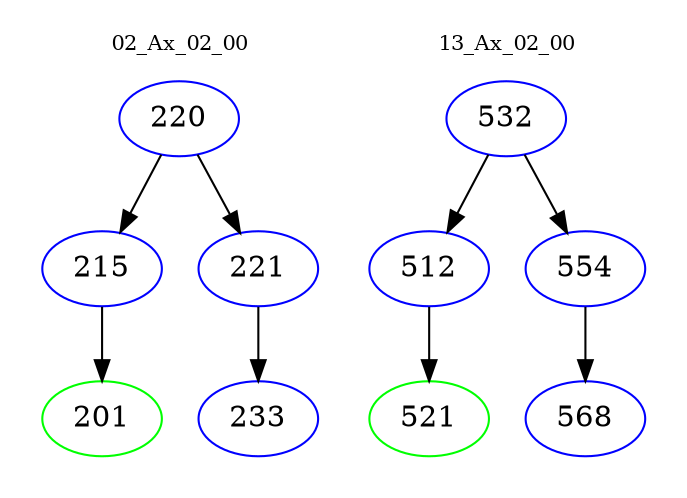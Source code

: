 digraph{
subgraph cluster_0 {
color = white
label = "02_Ax_02_00";
fontsize=10;
T0_220 [label="220", color="blue"]
T0_220 -> T0_215 [color="black"]
T0_215 [label="215", color="blue"]
T0_215 -> T0_201 [color="black"]
T0_201 [label="201", color="green"]
T0_220 -> T0_221 [color="black"]
T0_221 [label="221", color="blue"]
T0_221 -> T0_233 [color="black"]
T0_233 [label="233", color="blue"]
}
subgraph cluster_1 {
color = white
label = "13_Ax_02_00";
fontsize=10;
T1_532 [label="532", color="blue"]
T1_532 -> T1_512 [color="black"]
T1_512 [label="512", color="blue"]
T1_512 -> T1_521 [color="black"]
T1_521 [label="521", color="green"]
T1_532 -> T1_554 [color="black"]
T1_554 [label="554", color="blue"]
T1_554 -> T1_568 [color="black"]
T1_568 [label="568", color="blue"]
}
}
